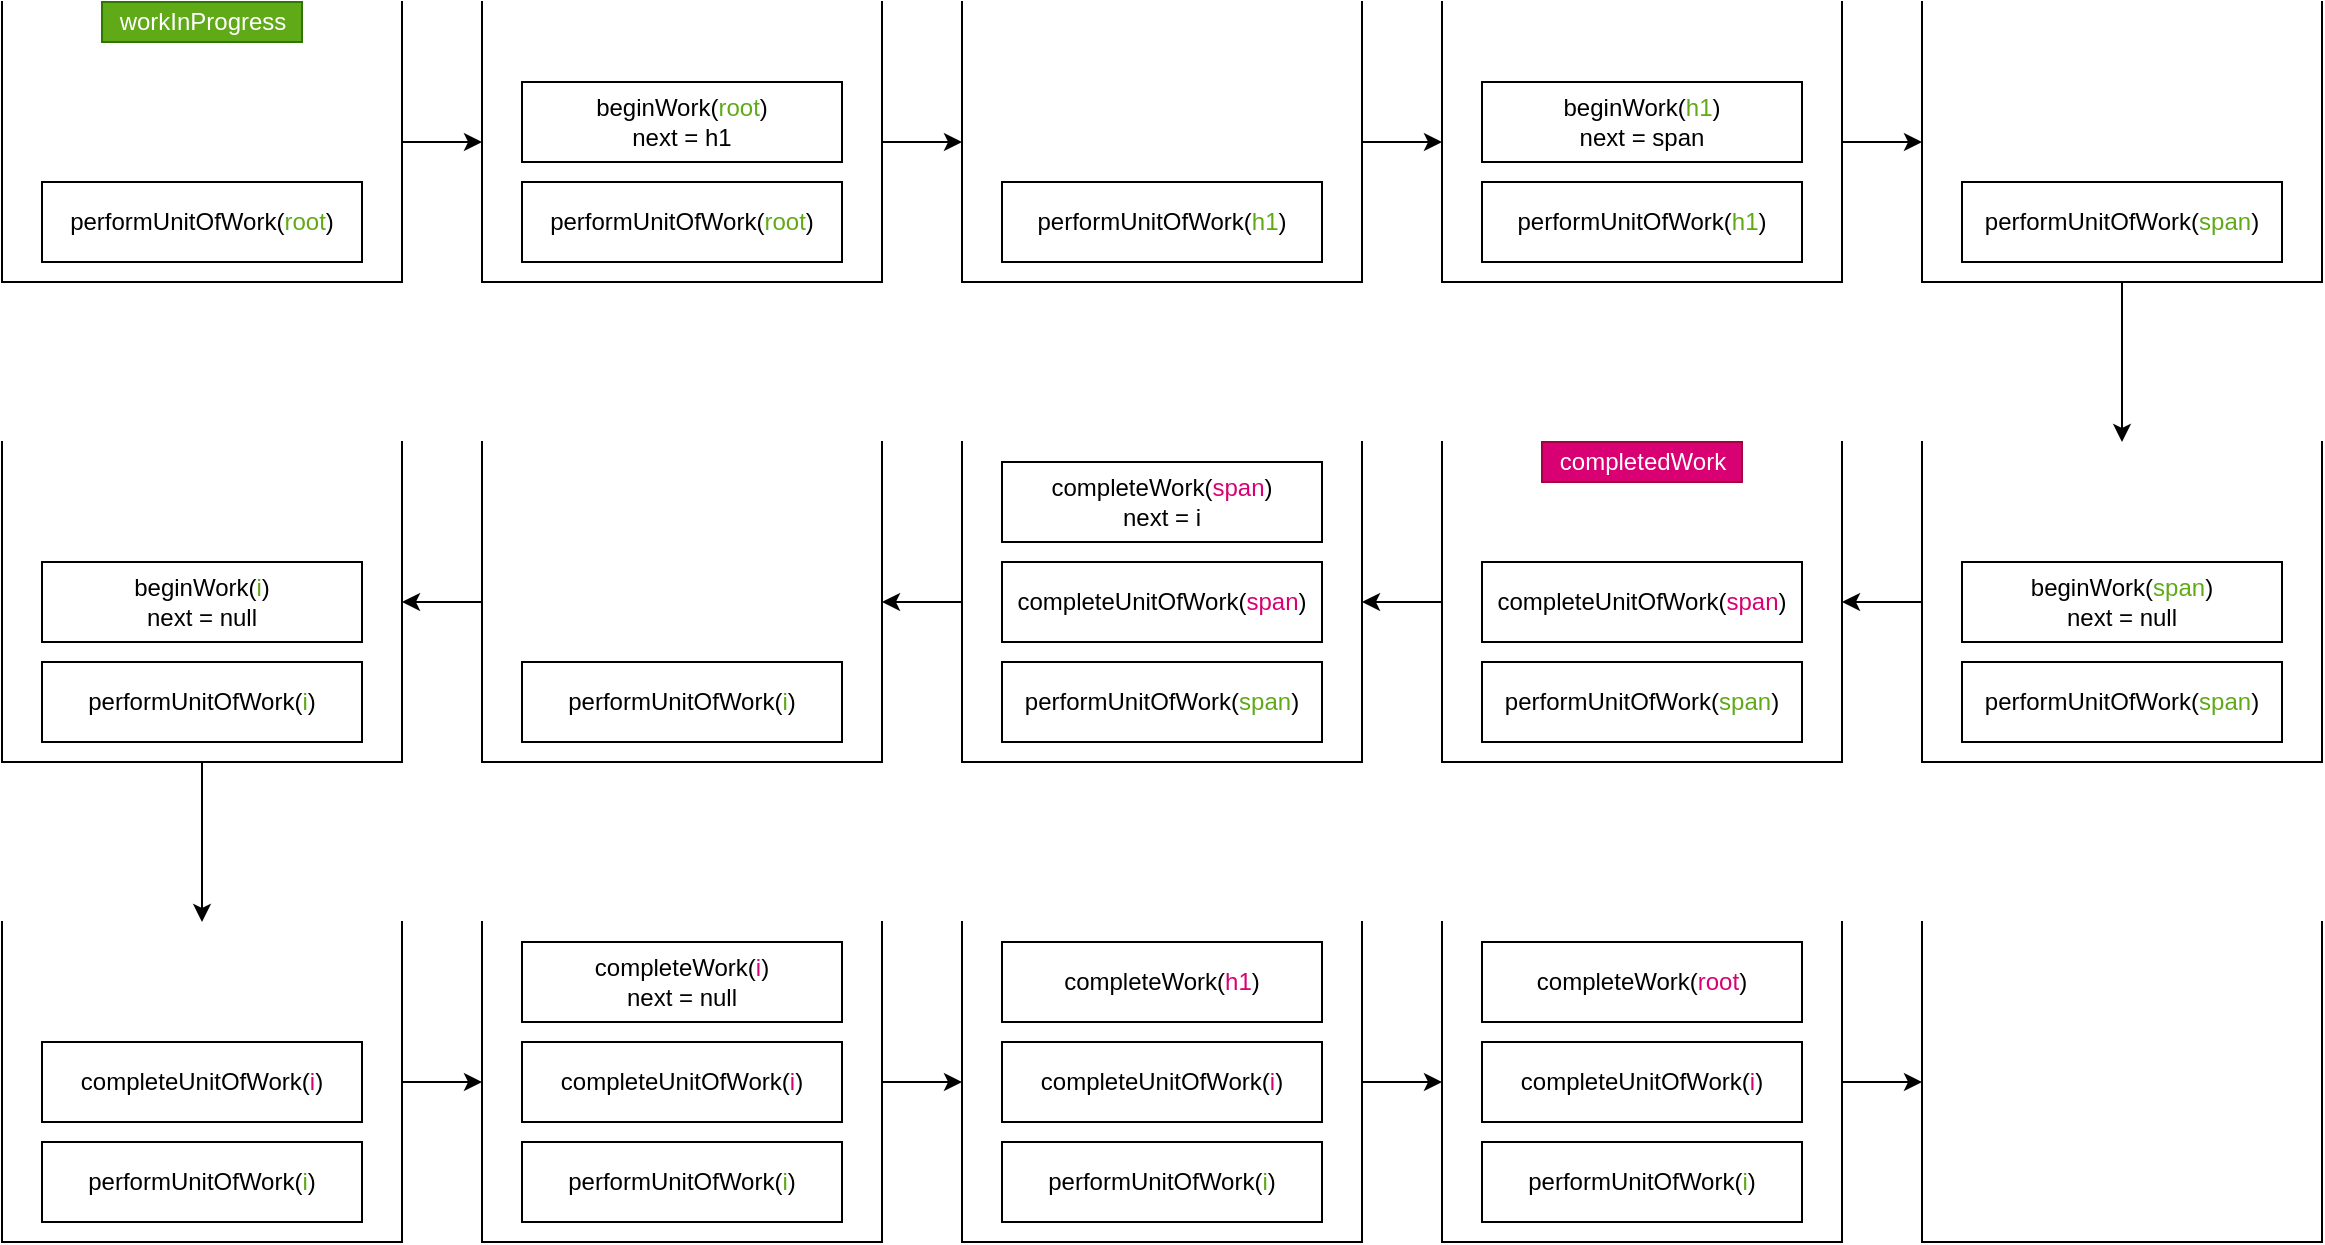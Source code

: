 <mxfile scale="1" border="10">
    <diagram id="wJVBuvuc-_Y9iB0Qi7Qt" name="第 1 页">
        <mxGraphModel dx="1102" dy="534" grid="1" gridSize="10" guides="1" tooltips="1" connect="1" arrows="1" fold="1" page="1" pageScale="1" pageWidth="1200" pageHeight="1600" background="none" math="0" shadow="0">
            <root>
                <mxCell id="0"/>
                <mxCell id="1" parent="0"/>
                <mxCell id="82" style="edgeStyle=none;html=1;entryX=0;entryY=0.5;entryDx=0;entryDy=0;" edge="1" parent="1" source="2" target="30">
                    <mxGeometry relative="1" as="geometry"/>
                </mxCell>
                <mxCell id="2" value="" style="shape=partialRectangle;whiteSpace=wrap;html=1;bottom=1;right=1;left=1;top=0;fillColor=none;routingCenterX=-0.5;" parent="1" vertex="1">
                    <mxGeometry x="20" y="20" width="200" height="140" as="geometry"/>
                </mxCell>
                <mxCell id="3" value="performUnitOfWork(&lt;font color=&quot;#60a917&quot;&gt;root&lt;/font&gt;)" style="rounded=0;whiteSpace=wrap;html=1;" parent="1" vertex="1">
                    <mxGeometry x="40" y="110" width="160" height="40" as="geometry"/>
                </mxCell>
                <mxCell id="83" style="edgeStyle=none;html=1;entryX=0;entryY=0.5;entryDx=0;entryDy=0;" edge="1" parent="1" source="30" target="33">
                    <mxGeometry relative="1" as="geometry"/>
                </mxCell>
                <mxCell id="30" value="" style="shape=partialRectangle;whiteSpace=wrap;html=1;bottom=1;right=1;left=1;top=0;fillColor=none;routingCenterX=-0.5;" vertex="1" parent="1">
                    <mxGeometry x="260" y="20" width="200" height="140" as="geometry"/>
                </mxCell>
                <mxCell id="31" value="performUnitOfWork(&lt;span style=&quot;color: rgb(96 , 169 , 23)&quot;&gt;root&lt;/span&gt;)" style="rounded=0;whiteSpace=wrap;html=1;" vertex="1" parent="1">
                    <mxGeometry x="280" y="110" width="160" height="40" as="geometry"/>
                </mxCell>
                <mxCell id="32" value="beginWork(&lt;span style=&quot;color: rgb(96 , 169 , 23)&quot;&gt;root&lt;/span&gt;)&lt;br&gt;next = h1" style="rounded=0;whiteSpace=wrap;html=1;" vertex="1" parent="1">
                    <mxGeometry x="280" y="60" width="160" height="40" as="geometry"/>
                </mxCell>
                <mxCell id="84" style="edgeStyle=none;html=1;entryX=0;entryY=0.5;entryDx=0;entryDy=0;" edge="1" parent="1" source="33" target="36">
                    <mxGeometry relative="1" as="geometry"/>
                </mxCell>
                <mxCell id="33" value="" style="shape=partialRectangle;whiteSpace=wrap;html=1;bottom=1;right=1;left=1;top=0;fillColor=none;routingCenterX=-0.5;" vertex="1" parent="1">
                    <mxGeometry x="500" y="20" width="200" height="140" as="geometry"/>
                </mxCell>
                <mxCell id="34" value="performUnitOfWork(&lt;font color=&quot;#60a917&quot;&gt;h1&lt;/font&gt;)" style="rounded=0;whiteSpace=wrap;html=1;" vertex="1" parent="1">
                    <mxGeometry x="520" y="110" width="160" height="40" as="geometry"/>
                </mxCell>
                <mxCell id="86" style="edgeStyle=none;html=1;entryX=0;entryY=0.5;entryDx=0;entryDy=0;" edge="1" parent="1" source="36" target="39">
                    <mxGeometry relative="1" as="geometry"/>
                </mxCell>
                <mxCell id="36" value="" style="shape=partialRectangle;whiteSpace=wrap;html=1;bottom=1;right=1;left=1;top=0;fillColor=none;routingCenterX=-0.5;" vertex="1" parent="1">
                    <mxGeometry x="740" y="20" width="200" height="140" as="geometry"/>
                </mxCell>
                <mxCell id="37" value="performUnitOfWork(&lt;font color=&quot;#60a917&quot;&gt;h1&lt;/font&gt;)" style="rounded=0;whiteSpace=wrap;html=1;" vertex="1" parent="1">
                    <mxGeometry x="760" y="110" width="160" height="40" as="geometry"/>
                </mxCell>
                <mxCell id="38" value="beginWork(&lt;font color=&quot;#60a917&quot;&gt;h1&lt;/font&gt;)&lt;br&gt;next = span" style="rounded=0;whiteSpace=wrap;html=1;" vertex="1" parent="1">
                    <mxGeometry x="760" y="60" width="160" height="40" as="geometry"/>
                </mxCell>
                <mxCell id="90" style="edgeStyle=none;html=1;entryX=0.5;entryY=0;entryDx=0;entryDy=0;" edge="1" parent="1" source="39" target="42">
                    <mxGeometry relative="1" as="geometry"/>
                </mxCell>
                <mxCell id="39" value="" style="shape=partialRectangle;whiteSpace=wrap;html=1;bottom=1;right=1;left=1;top=0;fillColor=none;routingCenterX=-0.5;" vertex="1" parent="1">
                    <mxGeometry x="980" y="20" width="200" height="140" as="geometry"/>
                </mxCell>
                <mxCell id="40" value="performUnitOfWork(&lt;font color=&quot;#60a917&quot;&gt;span&lt;/font&gt;)" style="rounded=0;whiteSpace=wrap;html=1;" vertex="1" parent="1">
                    <mxGeometry x="1000" y="110" width="160" height="40" as="geometry"/>
                </mxCell>
                <mxCell id="88" style="edgeStyle=none;html=1;entryX=1;entryY=0.5;entryDx=0;entryDy=0;" edge="1" parent="1" source="42" target="45">
                    <mxGeometry relative="1" as="geometry"/>
                </mxCell>
                <mxCell id="42" value="" style="shape=partialRectangle;whiteSpace=wrap;html=1;bottom=1;right=1;left=1;top=0;fillColor=none;routingCenterX=-0.5;" vertex="1" parent="1">
                    <mxGeometry x="980" y="240" width="200" height="160" as="geometry"/>
                </mxCell>
                <mxCell id="43" value="performUnitOfWork(&lt;font color=&quot;#60a917&quot;&gt;span&lt;/font&gt;)" style="rounded=0;whiteSpace=wrap;html=1;" vertex="1" parent="1">
                    <mxGeometry x="1000" y="350" width="160" height="40" as="geometry"/>
                </mxCell>
                <mxCell id="44" value="beginWork(&lt;font color=&quot;#60a917&quot;&gt;span&lt;/font&gt;)&lt;br&gt;next = null" style="rounded=0;whiteSpace=wrap;html=1;" vertex="1" parent="1">
                    <mxGeometry x="1000" y="300" width="160" height="40" as="geometry"/>
                </mxCell>
                <mxCell id="89" style="edgeStyle=none;html=1;entryX=1;entryY=0.5;entryDx=0;entryDy=0;" edge="1" parent="1" source="45" target="49">
                    <mxGeometry relative="1" as="geometry"/>
                </mxCell>
                <mxCell id="45" value="" style="shape=partialRectangle;whiteSpace=wrap;html=1;bottom=1;right=1;left=1;top=0;fillColor=none;routingCenterX=-0.5;" vertex="1" parent="1">
                    <mxGeometry x="740" y="240" width="200" height="160" as="geometry"/>
                </mxCell>
                <mxCell id="46" value="performUnitOfWork(&lt;font color=&quot;#60a917&quot;&gt;span&lt;/font&gt;)" style="rounded=0;whiteSpace=wrap;html=1;" vertex="1" parent="1">
                    <mxGeometry x="760" y="350" width="160" height="40" as="geometry"/>
                </mxCell>
                <mxCell id="48" value="completeUnitOfWork(&lt;font color=&quot;#d80073&quot;&gt;span&lt;/font&gt;)" style="rounded=0;whiteSpace=wrap;html=1;" vertex="1" parent="1">
                    <mxGeometry x="760" y="300" width="160" height="40" as="geometry"/>
                </mxCell>
                <mxCell id="91" style="edgeStyle=none;html=1;entryX=1;entryY=0.5;entryDx=0;entryDy=0;" edge="1" parent="1" source="49" target="54">
                    <mxGeometry relative="1" as="geometry"/>
                </mxCell>
                <mxCell id="49" value="" style="shape=partialRectangle;whiteSpace=wrap;html=1;bottom=1;right=1;left=1;top=0;fillColor=none;routingCenterX=-0.5;" vertex="1" parent="1">
                    <mxGeometry x="500" y="240" width="200" height="160" as="geometry"/>
                </mxCell>
                <mxCell id="50" value="performUnitOfWork(&lt;span style=&quot;color: rgb(96 , 169 , 23)&quot;&gt;span&lt;/span&gt;)" style="rounded=0;whiteSpace=wrap;html=1;" vertex="1" parent="1">
                    <mxGeometry x="520" y="350" width="160" height="40" as="geometry"/>
                </mxCell>
                <mxCell id="52" value="completeUnitOfWork(&lt;span style=&quot;color: rgb(216 , 0 , 115)&quot;&gt;span&lt;/span&gt;)" style="rounded=0;whiteSpace=wrap;html=1;" vertex="1" parent="1">
                    <mxGeometry x="520" y="300" width="160" height="40" as="geometry"/>
                </mxCell>
                <mxCell id="53" value="completeWork(&lt;span style=&quot;color: rgb(216 , 0 , 115)&quot;&gt;span&lt;/span&gt;)&lt;br&gt;next = i" style="rounded=0;whiteSpace=wrap;html=1;" vertex="1" parent="1">
                    <mxGeometry x="520" y="250" width="160" height="40" as="geometry"/>
                </mxCell>
                <mxCell id="92" style="edgeStyle=none;html=1;entryX=1;entryY=0.5;entryDx=0;entryDy=0;" edge="1" parent="1" source="54" target="56">
                    <mxGeometry relative="1" as="geometry"/>
                </mxCell>
                <mxCell id="54" value="" style="shape=partialRectangle;whiteSpace=wrap;html=1;bottom=1;right=1;left=1;top=0;fillColor=none;routingCenterX=-0.5;" vertex="1" parent="1">
                    <mxGeometry x="260" y="240" width="200" height="160" as="geometry"/>
                </mxCell>
                <mxCell id="55" value="performUnitOfWork(&lt;font color=&quot;#60a917&quot;&gt;i&lt;/font&gt;)" style="rounded=0;whiteSpace=wrap;html=1;" vertex="1" parent="1">
                    <mxGeometry x="280" y="350" width="160" height="40" as="geometry"/>
                </mxCell>
                <mxCell id="93" style="edgeStyle=none;html=1;entryX=0.5;entryY=0;entryDx=0;entryDy=0;" edge="1" parent="1" source="56" target="59">
                    <mxGeometry relative="1" as="geometry"/>
                </mxCell>
                <mxCell id="56" value="" style="shape=partialRectangle;whiteSpace=wrap;html=1;bottom=1;right=1;left=1;top=0;fillColor=none;routingCenterX=-0.5;" vertex="1" parent="1">
                    <mxGeometry x="20" y="240" width="200" height="160" as="geometry"/>
                </mxCell>
                <mxCell id="57" value="performUnitOfWork(&lt;font color=&quot;#60a917&quot;&gt;i&lt;/font&gt;)" style="rounded=0;whiteSpace=wrap;html=1;" vertex="1" parent="1">
                    <mxGeometry x="40" y="350" width="160" height="40" as="geometry"/>
                </mxCell>
                <mxCell id="58" value="beginWork(&lt;font color=&quot;#60a917&quot;&gt;i&lt;/font&gt;)&lt;br&gt;next = null" style="rounded=0;whiteSpace=wrap;html=1;" vertex="1" parent="1">
                    <mxGeometry x="40" y="300" width="160" height="40" as="geometry"/>
                </mxCell>
                <mxCell id="94" style="edgeStyle=none;html=1;entryX=0;entryY=0.5;entryDx=0;entryDy=0;" edge="1" parent="1" source="59" target="63">
                    <mxGeometry relative="1" as="geometry"/>
                </mxCell>
                <mxCell id="59" value="" style="shape=partialRectangle;whiteSpace=wrap;html=1;bottom=1;right=1;left=1;top=0;fillColor=none;routingCenterX=-0.5;" vertex="1" parent="1">
                    <mxGeometry x="20" y="480" width="200" height="160" as="geometry"/>
                </mxCell>
                <mxCell id="60" value="performUnitOfWork(&lt;font color=&quot;#60a917&quot;&gt;i&lt;/font&gt;)" style="rounded=0;whiteSpace=wrap;html=1;" vertex="1" parent="1">
                    <mxGeometry x="40" y="590" width="160" height="40" as="geometry"/>
                </mxCell>
                <mxCell id="62" value="completeUnitOfWork(&lt;font color=&quot;#d80073&quot;&gt;i&lt;/font&gt;)" style="rounded=0;whiteSpace=wrap;html=1;" vertex="1" parent="1">
                    <mxGeometry x="40" y="540" width="160" height="40" as="geometry"/>
                </mxCell>
                <mxCell id="95" style="edgeStyle=none;html=1;entryX=0;entryY=0.5;entryDx=0;entryDy=0;" edge="1" parent="1" source="63" target="68">
                    <mxGeometry relative="1" as="geometry"/>
                </mxCell>
                <mxCell id="63" value="" style="shape=partialRectangle;whiteSpace=wrap;html=1;bottom=1;right=1;left=1;top=0;fillColor=none;routingCenterX=-0.5;" vertex="1" parent="1">
                    <mxGeometry x="260" y="480" width="200" height="160" as="geometry"/>
                </mxCell>
                <mxCell id="64" value="performUnitOfWork(&lt;font color=&quot;#60a917&quot;&gt;i&lt;/font&gt;)" style="rounded=0;whiteSpace=wrap;html=1;" vertex="1" parent="1">
                    <mxGeometry x="280" y="590" width="160" height="40" as="geometry"/>
                </mxCell>
                <mxCell id="66" value="completeUnitOfWork(&lt;font color=&quot;#d80073&quot;&gt;i&lt;/font&gt;)" style="rounded=0;whiteSpace=wrap;html=1;" vertex="1" parent="1">
                    <mxGeometry x="280" y="540" width="160" height="40" as="geometry"/>
                </mxCell>
                <mxCell id="67" value="completeWork(&lt;font color=&quot;#d80073&quot;&gt;i&lt;/font&gt;)&lt;br&gt;next = null" style="rounded=0;whiteSpace=wrap;html=1;" vertex="1" parent="1">
                    <mxGeometry x="280" y="490" width="160" height="40" as="geometry"/>
                </mxCell>
                <mxCell id="96" style="edgeStyle=none;html=1;entryX=0;entryY=0.5;entryDx=0;entryDy=0;" edge="1" parent="1" source="68" target="74">
                    <mxGeometry relative="1" as="geometry"/>
                </mxCell>
                <mxCell id="68" value="" style="shape=partialRectangle;whiteSpace=wrap;html=1;bottom=1;right=1;left=1;top=0;fillColor=none;routingCenterX=-0.5;" vertex="1" parent="1">
                    <mxGeometry x="500" y="480" width="200" height="160" as="geometry"/>
                </mxCell>
                <mxCell id="69" value="performUnitOfWork(&lt;font color=&quot;#60a917&quot;&gt;i&lt;/font&gt;)" style="rounded=0;whiteSpace=wrap;html=1;" vertex="1" parent="1">
                    <mxGeometry x="520" y="590" width="160" height="40" as="geometry"/>
                </mxCell>
                <mxCell id="70" value="completeUnitOfWork(&lt;font color=&quot;#d80073&quot;&gt;i&lt;/font&gt;)" style="rounded=0;whiteSpace=wrap;html=1;" vertex="1" parent="1">
                    <mxGeometry x="520" y="540" width="160" height="40" as="geometry"/>
                </mxCell>
                <mxCell id="71" value="completeWork(&lt;font color=&quot;#d80073&quot;&gt;h1&lt;/font&gt;)" style="rounded=0;whiteSpace=wrap;html=1;" vertex="1" parent="1">
                    <mxGeometry x="520" y="490" width="160" height="40" as="geometry"/>
                </mxCell>
                <mxCell id="97" style="edgeStyle=none;html=1;entryX=0;entryY=0.5;entryDx=0;entryDy=0;" edge="1" parent="1" source="74" target="78">
                    <mxGeometry relative="1" as="geometry"/>
                </mxCell>
                <mxCell id="74" value="" style="shape=partialRectangle;whiteSpace=wrap;html=1;bottom=1;right=1;left=1;top=0;fillColor=none;routingCenterX=-0.5;" vertex="1" parent="1">
                    <mxGeometry x="740" y="480" width="200" height="160" as="geometry"/>
                </mxCell>
                <mxCell id="75" value="performUnitOfWork(&lt;font color=&quot;#60a917&quot;&gt;i&lt;/font&gt;)" style="rounded=0;whiteSpace=wrap;html=1;" vertex="1" parent="1">
                    <mxGeometry x="760" y="590" width="160" height="40" as="geometry"/>
                </mxCell>
                <mxCell id="76" value="completeUnitOfWork(&lt;font color=&quot;#d80073&quot;&gt;i&lt;/font&gt;)" style="rounded=0;whiteSpace=wrap;html=1;" vertex="1" parent="1">
                    <mxGeometry x="760" y="540" width="160" height="40" as="geometry"/>
                </mxCell>
                <mxCell id="77" value="completeWork(&lt;font color=&quot;#d80073&quot;&gt;root&lt;/font&gt;)" style="rounded=0;whiteSpace=wrap;html=1;" vertex="1" parent="1">
                    <mxGeometry x="760" y="490" width="160" height="40" as="geometry"/>
                </mxCell>
                <mxCell id="78" value="" style="shape=partialRectangle;whiteSpace=wrap;html=1;bottom=1;right=1;left=1;top=0;fillColor=none;routingCenterX=-0.5;" vertex="1" parent="1">
                    <mxGeometry x="980" y="480" width="200" height="160" as="geometry"/>
                </mxCell>
                <mxCell id="98" value="workInProgress" style="text;html=1;align=center;verticalAlign=middle;resizable=0;points=[];autosize=1;strokeColor=#2D7600;fillColor=#60a917;fontColor=#ffffff;" vertex="1" parent="1">
                    <mxGeometry x="70" y="20" width="100" height="20" as="geometry"/>
                </mxCell>
                <mxCell id="100" value="completedWork" style="text;html=1;align=center;verticalAlign=middle;resizable=0;points=[];autosize=1;strokeColor=#A50040;fillColor=#d80073;fontColor=#ffffff;" vertex="1" parent="1">
                    <mxGeometry x="790" y="240" width="100" height="20" as="geometry"/>
                </mxCell>
            </root>
        </mxGraphModel>
    </diagram>
</mxfile>